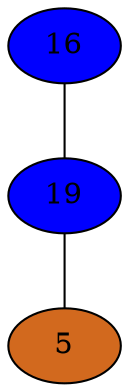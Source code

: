 strict graph {
16[label="16" style=filled fillcolor="blue1"];
16 -- 19
19[label="19" style=filled fillcolor="blue1"];
19 -- 16
19 -- 5
5[label="5" style=filled fillcolor="chocolate"];
5 -- 19
}